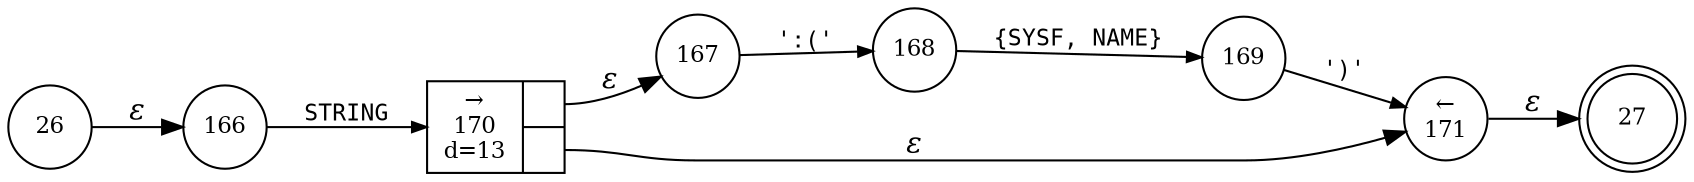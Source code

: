 digraph ATN {
rankdir=LR;
s27[fontsize=11, label="27", shape=doublecircle, fixedsize=true, width=.6];
s166[fontsize=11,label="166", shape=circle, fixedsize=true, width=.55, peripheries=1];
s167[fontsize=11,label="167", shape=circle, fixedsize=true, width=.55, peripheries=1];
s168[fontsize=11,label="168", shape=circle, fixedsize=true, width=.55, peripheries=1];
s169[fontsize=11,label="169", shape=circle, fixedsize=true, width=.55, peripheries=1];
s26[fontsize=11,label="26", shape=circle, fixedsize=true, width=.55, peripheries=1];
s170[fontsize=11,label="{&rarr;\n170\nd=13|{<p0>|<p1>}}", shape=record, fixedsize=false, peripheries=1];
s171[fontsize=11,label="&larr;\n171", shape=circle, fixedsize=true, width=.55, peripheries=1];
s26 -> s166 [fontname="Times-Italic", label="&epsilon;"];
s166 -> s170 [fontsize=11, fontname="Courier", arrowsize=.7, label = "STRING", arrowhead = normal];
s170:p0 -> s167 [fontname="Times-Italic", label="&epsilon;"];
s170:p1 -> s171 [fontname="Times-Italic", label="&epsilon;"];
s167 -> s168 [fontsize=11, fontname="Courier", arrowsize=.7, label = "':('", arrowhead = normal];
s171 -> s27 [fontname="Times-Italic", label="&epsilon;"];
s168 -> s169 [fontsize=11, fontname="Courier", arrowsize=.7, label = "{SYSF, NAME}", arrowhead = normal];
s169 -> s171 [fontsize=11, fontname="Courier", arrowsize=.7, label = "')'", arrowhead = normal];
}
